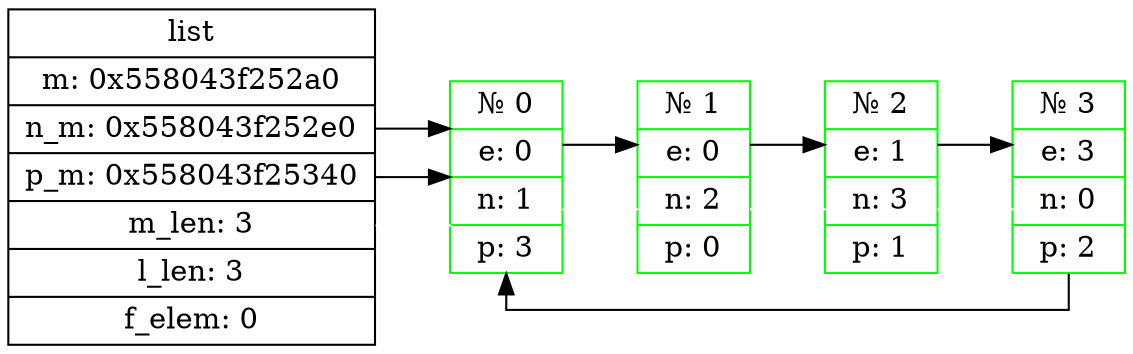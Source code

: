 digraph {
rankdir=LR;
pack=true;
splines=ortho;
node [ shape=record ];
s0[label = "№ 0|e: 0|n: 1 |p: 3";];
s1[label = "№ 1|e: 0|n: 2 |p: 0";];
s2[label = "№ 2|e: 1|n: 3 |p: 1";];
s3[label = "№ 3|e: 3|n: 0 |p: 2";];
s0[color = "green";];
s1[color = "green";];
s2[color = "green";];
s3[color = "green";];
hed[label = "list|m: 0x558043f252a0|n_m: 0x558043f252e0|p_m: 0x558043f25340|m_len: 3|l_len: 3| <free> f_elem: 0";];
hed-> s0-> s1-> s2-> s3[color= "white";];
hed -> s0 [constraint = false;];
hed -> s0 [constraint = false;];
s0 -> s1 [constraint = false;];
s1 -> s2 [constraint = false;];
s2 -> s3 [constraint = false;];
s3 -> s0 [constraint = false;];
}
